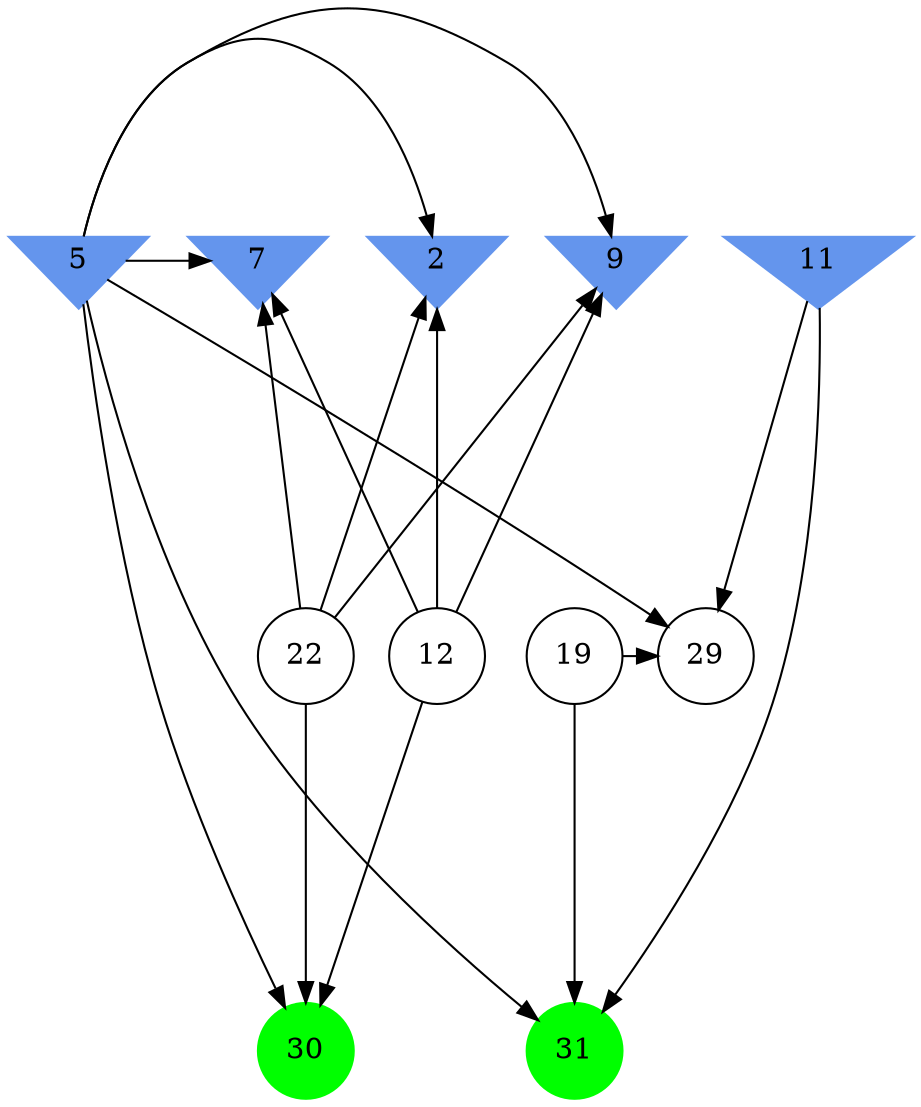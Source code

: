 digraph brain {
	ranksep=2.0;
	2 [shape=invtriangle,style=filled,color=cornflowerblue];
	5 [shape=invtriangle,style=filled,color=cornflowerblue];
	7 [shape=invtriangle,style=filled,color=cornflowerblue];
	9 [shape=invtriangle,style=filled,color=cornflowerblue];
	11 [shape=invtriangle,style=filled,color=cornflowerblue];
	12 [shape=circle,color=black];
	19 [shape=circle,color=black];
	22 [shape=circle,color=black];
	29 [shape=circle,color=black];
	30 [shape=circle,style=filled,color=green];
	31 [shape=circle,style=filled,color=green];
	12	->	2;
	12	->	30;
	12	->	9;
	12	->	7;
	5	->	2;
	5	->	30;
	5	->	9;
	5	->	7;
	22	->	2;
	22	->	30;
	22	->	9;
	22	->	7;
	5	->	29;
	5	->	31;
	11	->	29;
	11	->	31;
	19	->	29;
	19	->	31;
	{ rank=same; 2; 5; 7; 9; 11; }
	{ rank=same; 12; 19; 22; 29; }
	{ rank=same; 30; 31; }
}
